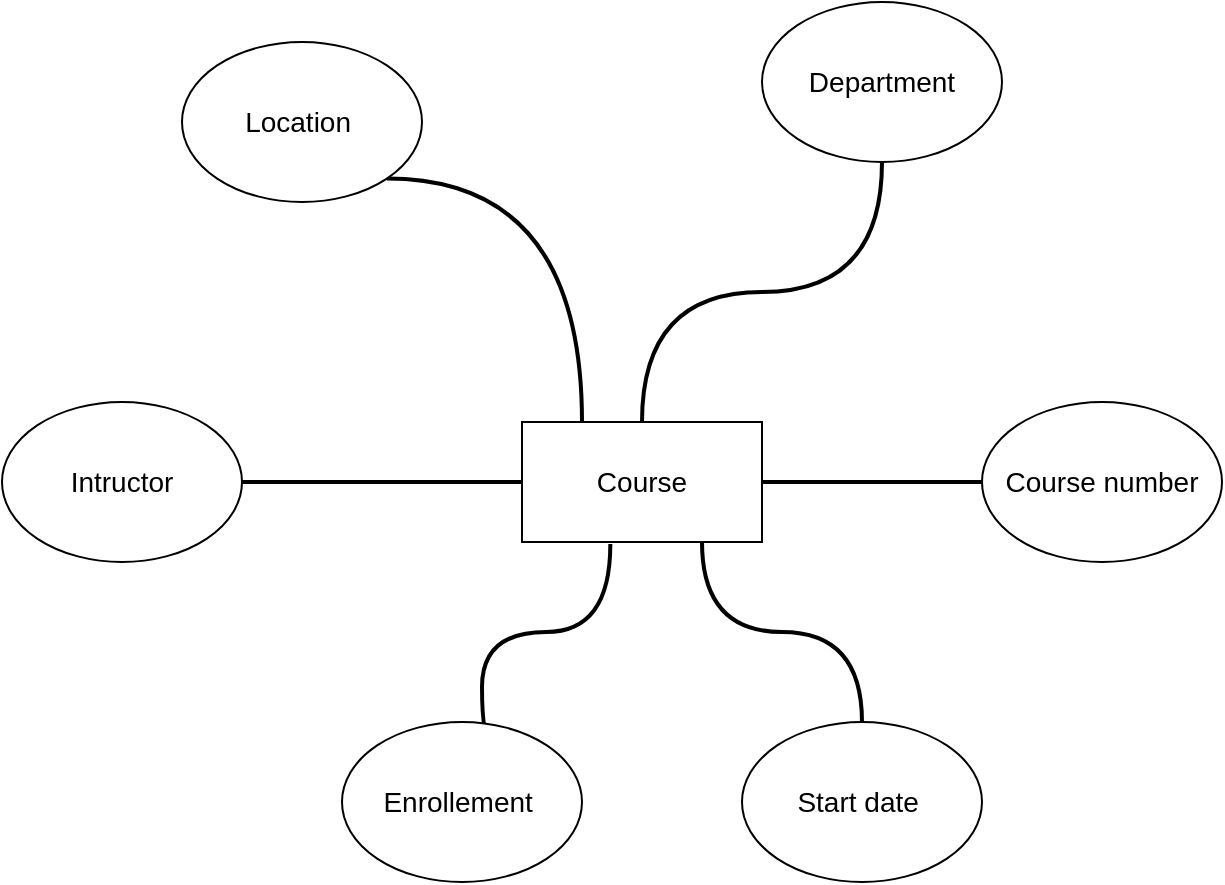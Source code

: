 <mxfile>
    <diagram id="ULgaCWuoo8mHiAueIEnr" name="Page-1">
        <mxGraphModel dx="1087" dy="932" grid="1" gridSize="10" guides="1" tooltips="1" connect="1" arrows="1" fold="1" page="1" pageScale="1" pageWidth="850" pageHeight="1100" math="0" shadow="0">
            <root>
                <mxCell id="0"/>
                <mxCell id="1" parent="0"/>
                <mxCell id="2" value="Course" style="rounded=0;whiteSpace=wrap;html=1;shadow=0;fontSize=14;" vertex="1" parent="1">
                    <mxGeometry x="320" y="320" width="120" height="60" as="geometry"/>
                </mxCell>
                <mxCell id="11" style="edgeStyle=orthogonalEdgeStyle;html=1;exitX=0.5;exitY=1;exitDx=0;exitDy=0;curved=1;endArrow=none;endFill=0;strokeWidth=2;shadow=0;fontSize=14;" edge="1" parent="1" source="3" target="2">
                    <mxGeometry relative="1" as="geometry"/>
                </mxCell>
                <mxCell id="3" value="Department" style="ellipse;whiteSpace=wrap;html=1;shadow=0;fontSize=14;" vertex="1" parent="1">
                    <mxGeometry x="440" y="110" width="120" height="80" as="geometry"/>
                </mxCell>
                <mxCell id="12" style="edgeStyle=orthogonalEdgeStyle;html=1;exitX=0;exitY=0.5;exitDx=0;exitDy=0;entryX=1;entryY=0.5;entryDx=0;entryDy=0;curved=1;endArrow=none;endFill=0;strokeWidth=2;shadow=0;fontSize=14;" edge="1" parent="1" source="4" target="2">
                    <mxGeometry relative="1" as="geometry"/>
                </mxCell>
                <mxCell id="4" value="Course number" style="ellipse;whiteSpace=wrap;html=1;shadow=0;fontSize=14;" vertex="1" parent="1">
                    <mxGeometry x="550" y="310" width="120" height="80" as="geometry"/>
                </mxCell>
                <mxCell id="13" style="edgeStyle=orthogonalEdgeStyle;html=1;exitX=0.5;exitY=0;exitDx=0;exitDy=0;entryX=0.75;entryY=1;entryDx=0;entryDy=0;curved=1;endArrow=none;endFill=0;strokeWidth=2;shadow=0;fontSize=14;" edge="1" parent="1" source="5" target="2">
                    <mxGeometry relative="1" as="geometry"/>
                </mxCell>
                <mxCell id="5" value="Start date&amp;nbsp;" style="ellipse;whiteSpace=wrap;html=1;shadow=0;fontSize=14;" vertex="1" parent="1">
                    <mxGeometry x="430" y="470" width="120" height="80" as="geometry"/>
                </mxCell>
                <mxCell id="15" style="edgeStyle=orthogonalEdgeStyle;html=1;exitX=1;exitY=0.5;exitDx=0;exitDy=0;entryX=0;entryY=0.5;entryDx=0;entryDy=0;curved=1;endArrow=none;endFill=0;strokeWidth=2;shadow=0;fontSize=14;" edge="1" parent="1" source="6" target="2">
                    <mxGeometry relative="1" as="geometry"/>
                </mxCell>
                <mxCell id="6" value="Intructor" style="ellipse;whiteSpace=wrap;html=1;shadow=0;fontSize=14;" vertex="1" parent="1">
                    <mxGeometry x="60" y="310" width="120" height="80" as="geometry"/>
                </mxCell>
                <mxCell id="14" style="edgeStyle=orthogonalEdgeStyle;html=1;entryX=0.368;entryY=1.017;entryDx=0;entryDy=0;entryPerimeter=0;curved=1;endArrow=none;endFill=0;strokeWidth=2;shadow=0;fontSize=14;" edge="1" parent="1" target="2">
                    <mxGeometry relative="1" as="geometry">
                        <mxPoint x="310" y="482" as="sourcePoint"/>
                        <Array as="points">
                            <mxPoint x="310" y="480"/>
                            <mxPoint x="300" y="480"/>
                            <mxPoint x="300" y="425"/>
                            <mxPoint x="364" y="425"/>
                        </Array>
                    </mxGeometry>
                </mxCell>
                <mxCell id="7" value="Enrollement&amp;nbsp;" style="ellipse;whiteSpace=wrap;html=1;shadow=0;fontSize=14;" vertex="1" parent="1">
                    <mxGeometry x="230" y="470" width="120" height="80" as="geometry"/>
                </mxCell>
                <mxCell id="10" style="edgeStyle=orthogonalEdgeStyle;html=1;exitX=1;exitY=1;exitDx=0;exitDy=0;entryX=0.25;entryY=0;entryDx=0;entryDy=0;curved=1;endArrow=none;endFill=0;strokeWidth=2;shadow=0;fontSize=14;" edge="1" parent="1" source="8" target="2">
                    <mxGeometry relative="1" as="geometry"/>
                </mxCell>
                <mxCell id="8" value="Location&amp;nbsp;" style="ellipse;whiteSpace=wrap;html=1;shadow=0;fontSize=14;" vertex="1" parent="1">
                    <mxGeometry x="150" y="130" width="120" height="80" as="geometry"/>
                </mxCell>
            </root>
        </mxGraphModel>
    </diagram>
</mxfile>
